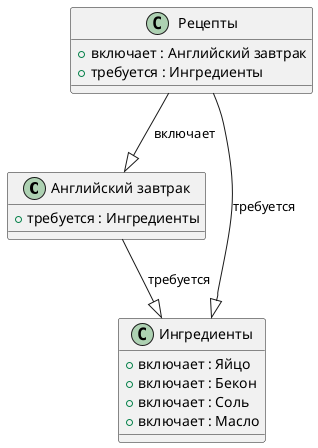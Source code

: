 @startuml
!define RECTANGLE class

RECTANGLE "Английский завтрак" {
  + требуется : Ингредиенты
}

RECTANGLE "Рецепты" {
  + включает : Английский завтрак
  + требуется : Ингредиенты
}

RECTANGLE "Ингредиенты" {
  + включает : Яйцо
  + включает : Бекон
  + включает : Соль
  + включает : Масло
}


"Английский завтрак" --|> "Ингредиенты" : требуется
"Рецепты" --|> "Английский завтрак" : включает
"Рецепты" --|> "Ингредиенты" : требуется

@enduml
